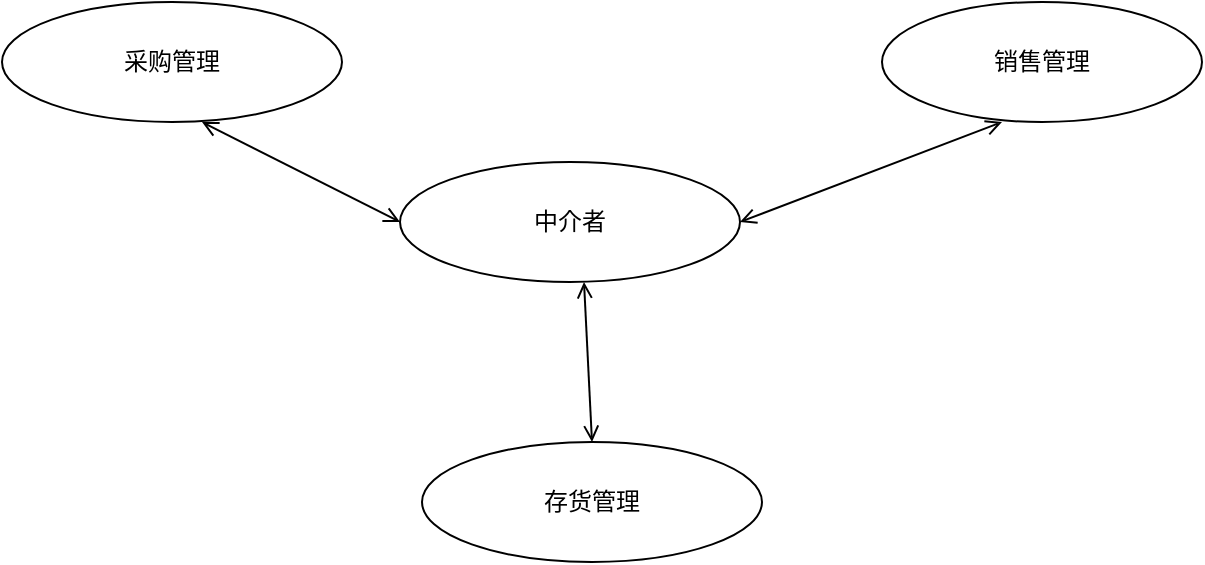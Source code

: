 <mxfile version="27.2.0">
  <diagram name="第 1 页" id="l2xmVvCSGy6pb4uyQ1Hw">
    <mxGraphModel dx="1174" dy="790" grid="1" gridSize="10" guides="1" tooltips="1" connect="1" arrows="1" fold="1" page="1" pageScale="1" pageWidth="827" pageHeight="1169" math="0" shadow="0">
      <root>
        <mxCell id="0" />
        <mxCell id="1" parent="0" />
        <mxCell id="v96ChkmiKD7GrPeNRG_l-1" value="采购管理" style="ellipse;whiteSpace=wrap;html=1;" vertex="1" parent="1">
          <mxGeometry x="170" y="260" width="170" height="60" as="geometry" />
        </mxCell>
        <mxCell id="v96ChkmiKD7GrPeNRG_l-2" value="销售管理" style="ellipse;whiteSpace=wrap;html=1;" vertex="1" parent="1">
          <mxGeometry x="610" y="260" width="160" height="60" as="geometry" />
        </mxCell>
        <mxCell id="v96ChkmiKD7GrPeNRG_l-3" value="存货管理" style="ellipse;whiteSpace=wrap;html=1;" vertex="1" parent="1">
          <mxGeometry x="380" y="480" width="170" height="60" as="geometry" />
        </mxCell>
        <mxCell id="v96ChkmiKD7GrPeNRG_l-4" value="" style="endArrow=open;startArrow=open;endFill=0;startFill=0;html=1;rounded=0;curved=0;exitX=1;exitY=0.5;exitDx=0;exitDy=0;" edge="1" parent="1" source="v96ChkmiKD7GrPeNRG_l-7">
          <mxGeometry width="160" relative="1" as="geometry">
            <mxPoint x="510" y="320" as="sourcePoint" />
            <mxPoint x="670" y="320" as="targetPoint" />
          </mxGeometry>
        </mxCell>
        <mxCell id="v96ChkmiKD7GrPeNRG_l-7" value="中介者" style="ellipse;whiteSpace=wrap;html=1;" vertex="1" parent="1">
          <mxGeometry x="369" y="340" width="170" height="60" as="geometry" />
        </mxCell>
        <mxCell id="v96ChkmiKD7GrPeNRG_l-8" value="" style="endArrow=open;startArrow=open;endFill=0;startFill=0;html=1;rounded=0;curved=0;exitX=0.5;exitY=0;exitDx=0;exitDy=0;" edge="1" parent="1" source="v96ChkmiKD7GrPeNRG_l-3">
          <mxGeometry width="160" relative="1" as="geometry">
            <mxPoint x="330" y="450" as="sourcePoint" />
            <mxPoint x="461" y="400" as="targetPoint" />
          </mxGeometry>
        </mxCell>
        <mxCell id="v96ChkmiKD7GrPeNRG_l-9" value="" style="endArrow=open;startArrow=open;endFill=0;startFill=0;html=1;rounded=0;curved=0;exitX=0;exitY=0.5;exitDx=0;exitDy=0;" edge="1" parent="1" source="v96ChkmiKD7GrPeNRG_l-7">
          <mxGeometry width="160" relative="1" as="geometry">
            <mxPoint x="274" y="400" as="sourcePoint" />
            <mxPoint x="270" y="320" as="targetPoint" />
          </mxGeometry>
        </mxCell>
      </root>
    </mxGraphModel>
  </diagram>
</mxfile>
